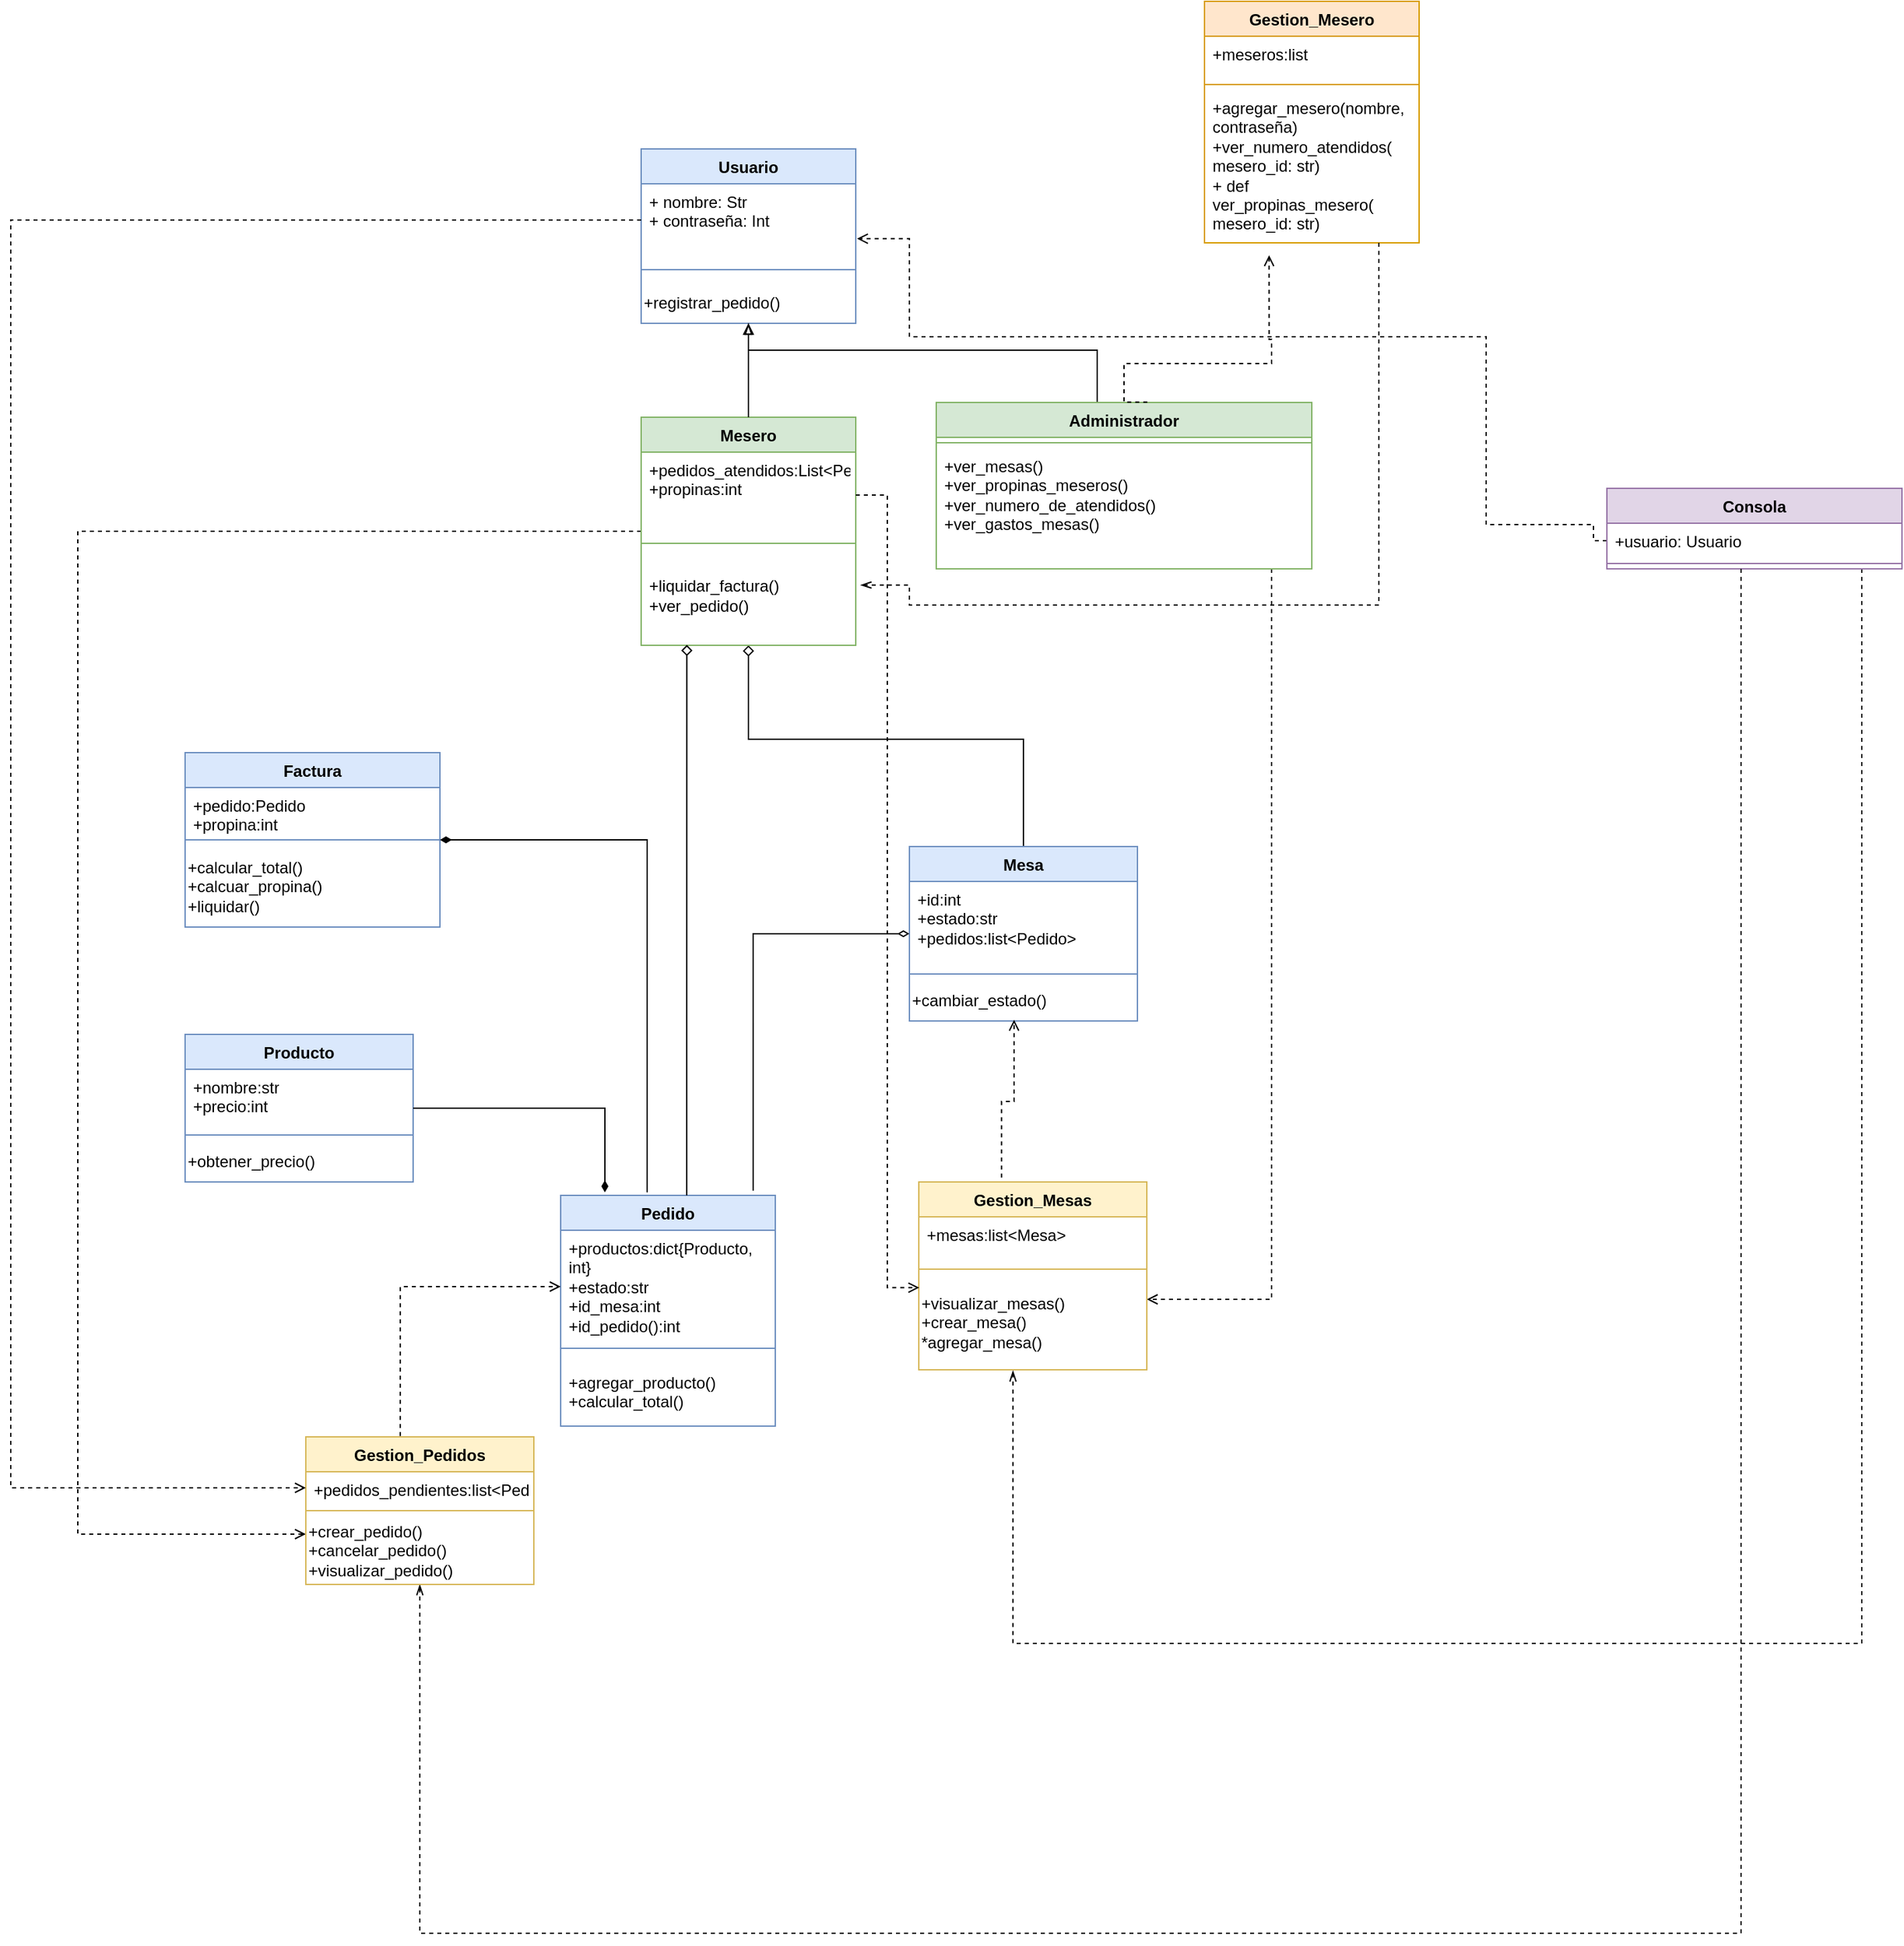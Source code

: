 <mxfile version="24.8.4">
  <diagram id="C5RBs43oDa-KdzZeNtuy" name="Page-1">
    <mxGraphModel dx="1798" dy="2191" grid="1" gridSize="10" guides="1" tooltips="1" connect="1" arrows="1" fold="1" page="1" pageScale="1" pageWidth="827" pageHeight="1169" math="0" shadow="0">
      <root>
        <mxCell id="WIyWlLk6GJQsqaUBKTNV-0" />
        <mxCell id="WIyWlLk6GJQsqaUBKTNV-1" parent="WIyWlLk6GJQsqaUBKTNV-0" />
        <mxCell id="GC1noQBbDsBjb6JdeGm3-1" value="Usuario" style="swimlane;fontStyle=1;align=center;verticalAlign=top;childLayout=stackLayout;horizontal=1;startSize=26;horizontalStack=0;resizeParent=1;resizeParentMax=0;resizeLast=0;collapsible=1;marginBottom=0;whiteSpace=wrap;html=1;fillColor=#dae8fc;strokeColor=#6c8ebf;" parent="WIyWlLk6GJQsqaUBKTNV-1" vertex="1">
          <mxGeometry x="620" y="-10" width="160" height="130" as="geometry" />
        </mxCell>
        <mxCell id="GC1noQBbDsBjb6JdeGm3-2" value="+ nombre: Str&lt;br&gt;+ contraseña: Int" style="text;strokeColor=none;fillColor=none;align=left;verticalAlign=top;spacingLeft=4;spacingRight=4;overflow=hidden;rotatable=0;points=[[0,0.5],[1,0.5]];portConstraint=eastwest;whiteSpace=wrap;html=1;" parent="GC1noQBbDsBjb6JdeGm3-1" vertex="1">
          <mxGeometry y="26" width="160" height="54" as="geometry" />
        </mxCell>
        <mxCell id="GC1noQBbDsBjb6JdeGm3-3" value="" style="line;strokeWidth=1;fillColor=none;align=left;verticalAlign=middle;spacingTop=-1;spacingLeft=3;spacingRight=3;rotatable=0;labelPosition=right;points=[];portConstraint=eastwest;strokeColor=inherit;" parent="GC1noQBbDsBjb6JdeGm3-1" vertex="1">
          <mxGeometry y="80" width="160" height="20" as="geometry" />
        </mxCell>
        <mxCell id="AwK1PLA9xHQt3RoQHDYn-5" value="+registrar_pedido()" style="text;html=1;align=left;verticalAlign=middle;resizable=0;points=[];autosize=1;strokeColor=none;fillColor=none;" parent="GC1noQBbDsBjb6JdeGm3-1" vertex="1">
          <mxGeometry y="100" width="160" height="30" as="geometry" />
        </mxCell>
        <mxCell id="_q9LBVFp5hoLvUS48kMk-9" style="edgeStyle=orthogonalEdgeStyle;rounded=0;orthogonalLoop=1;jettySize=auto;html=1;endArrow=none;endFill=0;startArrow=diamond;startFill=0;strokeWidth=1;targetPerimeterSpacing=0;endSize=6;sourcePerimeterSpacing=0;" parent="WIyWlLk6GJQsqaUBKTNV-1" source="GC1noQBbDsBjb6JdeGm3-9" target="GC1noQBbDsBjb6JdeGm3-33" edge="1">
          <mxGeometry relative="1" as="geometry">
            <Array as="points">
              <mxPoint x="700" y="430" />
              <mxPoint x="905" y="430" />
            </Array>
          </mxGeometry>
        </mxCell>
        <mxCell id="AwK1PLA9xHQt3RoQHDYn-2" style="edgeStyle=orthogonalEdgeStyle;rounded=0;orthogonalLoop=1;jettySize=auto;html=1;entryX=0;entryY=0.25;entryDx=0;entryDy=0;dashed=1;endArrow=open;endFill=0;" parent="WIyWlLk6GJQsqaUBKTNV-1" source="GC1noQBbDsBjb6JdeGm3-9" target="_q9LBVFp5hoLvUS48kMk-25" edge="1">
          <mxGeometry relative="1" as="geometry">
            <Array as="points">
              <mxPoint x="200" y="275" />
              <mxPoint x="200" y="1023" />
            </Array>
          </mxGeometry>
        </mxCell>
        <mxCell id="GC1noQBbDsBjb6JdeGm3-9" value="Mesero" style="swimlane;fontStyle=1;align=center;verticalAlign=top;childLayout=stackLayout;horizontal=1;startSize=26;horizontalStack=0;resizeParent=1;resizeParentMax=0;resizeLast=0;collapsible=1;marginBottom=0;whiteSpace=wrap;html=1;fillColor=#d5e8d4;strokeColor=#82b366;" parent="WIyWlLk6GJQsqaUBKTNV-1" vertex="1">
          <mxGeometry x="620" y="190" width="160" height="170" as="geometry" />
        </mxCell>
        <mxCell id="GC1noQBbDsBjb6JdeGm3-10" value="+pedidos_atendidos:List&amp;lt;Pedido&amp;gt;&lt;div&gt;+propinas:int&lt;/div&gt;" style="text;strokeColor=none;fillColor=none;align=left;verticalAlign=top;spacingLeft=4;spacingRight=4;overflow=hidden;rotatable=0;points=[[0,0.5],[1,0.5]];portConstraint=eastwest;whiteSpace=wrap;html=1;" parent="GC1noQBbDsBjb6JdeGm3-9" vertex="1">
          <mxGeometry y="26" width="160" height="64" as="geometry" />
        </mxCell>
        <mxCell id="GC1noQBbDsBjb6JdeGm3-11" value="" style="line;strokeWidth=1;fillColor=none;align=left;verticalAlign=middle;spacingTop=-1;spacingLeft=3;spacingRight=3;rotatable=0;labelPosition=right;points=[];portConstraint=eastwest;strokeColor=inherit;" parent="GC1noQBbDsBjb6JdeGm3-9" vertex="1">
          <mxGeometry y="90" width="160" height="8" as="geometry" />
        </mxCell>
        <mxCell id="GC1noQBbDsBjb6JdeGm3-12" value="&lt;br&gt;&lt;div&gt;+liquidar_factura()&lt;/div&gt;&lt;div&gt;+ver_pedido()&lt;/div&gt;" style="text;strokeColor=none;fillColor=none;align=left;verticalAlign=top;spacingLeft=4;spacingRight=4;overflow=hidden;rotatable=0;points=[[0,0.5],[1,0.5]];portConstraint=eastwest;whiteSpace=wrap;html=1;" parent="GC1noQBbDsBjb6JdeGm3-9" vertex="1">
          <mxGeometry y="98" width="160" height="72" as="geometry" />
        </mxCell>
        <mxCell id="GC1noQBbDsBjb6JdeGm3-28" value="" style="edgeStyle=orthogonalEdgeStyle;rounded=0;orthogonalLoop=1;jettySize=auto;html=1;exitX=0.5;exitY=0;exitDx=0;exitDy=0;endArrow=blockThin;endFill=0;" parent="WIyWlLk6GJQsqaUBKTNV-1" source="GC1noQBbDsBjb6JdeGm3-9" target="GC1noQBbDsBjb6JdeGm3-1" edge="1">
          <mxGeometry relative="1" as="geometry">
            <mxPoint x="190" y="280" as="sourcePoint" />
            <mxPoint x="423" y="190" as="targetPoint" />
          </mxGeometry>
        </mxCell>
        <mxCell id="GC1noQBbDsBjb6JdeGm3-33" value="Mesa" style="swimlane;fontStyle=1;align=center;verticalAlign=top;childLayout=stackLayout;horizontal=1;startSize=26;horizontalStack=0;resizeParent=1;resizeParentMax=0;resizeLast=0;collapsible=1;marginBottom=0;whiteSpace=wrap;html=1;fillColor=#dae8fc;strokeColor=#6c8ebf;" parent="WIyWlLk6GJQsqaUBKTNV-1" vertex="1">
          <mxGeometry x="820" y="510" width="170" height="130" as="geometry" />
        </mxCell>
        <mxCell id="GC1noQBbDsBjb6JdeGm3-34" value="+id:int&lt;div&gt;+estado:str&lt;/div&gt;&lt;div&gt;+pedidos:list&amp;lt;Pedido&amp;gt;&lt;/div&gt;" style="text;strokeColor=none;fillColor=none;align=left;verticalAlign=top;spacingLeft=4;spacingRight=4;overflow=hidden;rotatable=0;points=[[0,0.5],[1,0.5]];portConstraint=eastwest;whiteSpace=wrap;html=1;" parent="GC1noQBbDsBjb6JdeGm3-33" vertex="1">
          <mxGeometry y="26" width="170" height="64" as="geometry" />
        </mxCell>
        <mxCell id="GC1noQBbDsBjb6JdeGm3-35" value="" style="line;strokeWidth=1;fillColor=none;align=left;verticalAlign=middle;spacingTop=-1;spacingLeft=3;spacingRight=3;rotatable=0;labelPosition=right;points=[];portConstraint=eastwest;strokeColor=inherit;" parent="GC1noQBbDsBjb6JdeGm3-33" vertex="1">
          <mxGeometry y="90" width="170" height="10" as="geometry" />
        </mxCell>
        <mxCell id="aXFTtsicoxvOmSbVlnEq-12" style="edgeStyle=orthogonalEdgeStyle;rounded=0;orthogonalLoop=1;jettySize=auto;html=1;exitX=1;exitY=0.5;exitDx=0;exitDy=0;" parent="GC1noQBbDsBjb6JdeGm3-33" source="GC1noQBbDsBjb6JdeGm3-34" target="GC1noQBbDsBjb6JdeGm3-34" edge="1">
          <mxGeometry relative="1" as="geometry" />
        </mxCell>
        <mxCell id="D_vmMvLf3otyweFtX5BO-4" value="&lt;div style=&quot;&quot;&gt;+cambiar_estado()&lt;/div&gt;" style="text;html=1;align=left;verticalAlign=middle;whiteSpace=wrap;rounded=0;" parent="GC1noQBbDsBjb6JdeGm3-33" vertex="1">
          <mxGeometry y="100" width="170" height="30" as="geometry" />
        </mxCell>
        <mxCell id="GC1noQBbDsBjb6JdeGm3-37" value="Factura" style="swimlane;fontStyle=1;align=center;verticalAlign=top;childLayout=stackLayout;horizontal=1;startSize=26;horizontalStack=0;resizeParent=1;resizeParentMax=0;resizeLast=0;collapsible=1;marginBottom=0;whiteSpace=wrap;html=1;fillColor=#dae8fc;strokeColor=#6c8ebf;" parent="WIyWlLk6GJQsqaUBKTNV-1" vertex="1">
          <mxGeometry x="280" y="440" width="190" height="130" as="geometry">
            <mxRectangle x="460" y="380" width="80" height="30" as="alternateBounds" />
          </mxGeometry>
        </mxCell>
        <mxCell id="GC1noQBbDsBjb6JdeGm3-38" value="+pedido:Pedido&lt;div&gt;+propina:int&lt;/div&gt;&lt;div&gt;&lt;br&gt;&lt;/div&gt;" style="text;strokeColor=none;fillColor=none;align=left;verticalAlign=top;spacingLeft=4;spacingRight=4;overflow=hidden;rotatable=0;points=[[0,0.5],[1,0.5]];portConstraint=eastwest;whiteSpace=wrap;html=1;" parent="GC1noQBbDsBjb6JdeGm3-37" vertex="1">
          <mxGeometry y="26" width="190" height="34" as="geometry" />
        </mxCell>
        <mxCell id="GC1noQBbDsBjb6JdeGm3-39" value="" style="line;strokeWidth=1;fillColor=none;align=left;verticalAlign=middle;spacingTop=-1;spacingLeft=3;spacingRight=3;rotatable=0;labelPosition=right;points=[];portConstraint=eastwest;strokeColor=inherit;" parent="GC1noQBbDsBjb6JdeGm3-37" vertex="1">
          <mxGeometry y="60" width="190" height="10" as="geometry" />
        </mxCell>
        <mxCell id="UrpaTmzszv_Nnxscq-q1-3" value="+calcular_total()&lt;div&gt;+calcuar_propina()&lt;/div&gt;&lt;div&gt;+liquidar()&lt;/div&gt;" style="text;html=1;align=left;verticalAlign=middle;resizable=0;points=[];autosize=1;strokeColor=none;fillColor=none;" parent="GC1noQBbDsBjb6JdeGm3-37" vertex="1">
          <mxGeometry y="70" width="190" height="60" as="geometry" />
        </mxCell>
        <mxCell id="K2z4lvXx12BIsaSF6ZAN-5" style="edgeStyle=orthogonalEdgeStyle;rounded=0;orthogonalLoop=1;jettySize=auto;html=1;exitX=0.5;exitY=0;exitDx=0;exitDy=0;endArrow=block;endFill=0;" parent="WIyWlLk6GJQsqaUBKTNV-1" source="GC1noQBbDsBjb6JdeGm3-43" target="GC1noQBbDsBjb6JdeGm3-1" edge="1">
          <mxGeometry relative="1" as="geometry">
            <Array as="points">
              <mxPoint x="960" y="140" />
              <mxPoint x="700" y="140" />
            </Array>
          </mxGeometry>
        </mxCell>
        <mxCell id="AwK1PLA9xHQt3RoQHDYn-3" style="edgeStyle=orthogonalEdgeStyle;rounded=0;orthogonalLoop=1;jettySize=auto;html=1;entryX=1;entryY=0.25;entryDx=0;entryDy=0;dashed=1;endArrow=open;endFill=0;" parent="WIyWlLk6GJQsqaUBKTNV-1" source="GC1noQBbDsBjb6JdeGm3-43" target="_q9LBVFp5hoLvUS48kMk-20" edge="1">
          <mxGeometry relative="1" as="geometry">
            <Array as="points">
              <mxPoint x="1090" y="848" />
            </Array>
          </mxGeometry>
        </mxCell>
        <mxCell id="GC1noQBbDsBjb6JdeGm3-43" value="Administrador" style="swimlane;fontStyle=1;align=center;verticalAlign=top;childLayout=stackLayout;horizontal=1;startSize=26;horizontalStack=0;resizeParent=1;resizeParentMax=0;resizeLast=0;collapsible=1;marginBottom=0;whiteSpace=wrap;html=1;fillColor=#d5e8d4;strokeColor=#82b366;" parent="WIyWlLk6GJQsqaUBKTNV-1" vertex="1">
          <mxGeometry x="840" y="179" width="280" height="124" as="geometry" />
        </mxCell>
        <mxCell id="GC1noQBbDsBjb6JdeGm3-45" value="" style="line;strokeWidth=1;fillColor=none;align=left;verticalAlign=middle;spacingTop=-1;spacingLeft=3;spacingRight=3;rotatable=0;labelPosition=right;points=[];portConstraint=eastwest;strokeColor=inherit;" parent="GC1noQBbDsBjb6JdeGm3-43" vertex="1">
          <mxGeometry y="26" width="280" height="8" as="geometry" />
        </mxCell>
        <mxCell id="D_vmMvLf3otyweFtX5BO-21" value="&lt;div&gt;+ver_mesas()&lt;/div&gt;&lt;div&gt;+ver_propinas_meseros()&lt;/div&gt;&lt;div&gt;+ver_numero_de_atendidos()&lt;/div&gt;&lt;div&gt;+ver_gastos_mesas()&lt;/div&gt;" style="text;strokeColor=none;fillColor=none;align=left;verticalAlign=top;spacingLeft=4;spacingRight=4;overflow=hidden;rotatable=0;points=[[0,0.5],[1,0.5]];portConstraint=eastwest;whiteSpace=wrap;html=1;" parent="GC1noQBbDsBjb6JdeGm3-43" vertex="1">
          <mxGeometry y="34" width="280" height="90" as="geometry" />
        </mxCell>
        <mxCell id="aXFTtsicoxvOmSbVlnEq-7" value="Pedido" style="swimlane;fontStyle=1;align=center;verticalAlign=top;childLayout=stackLayout;horizontal=1;startSize=26;horizontalStack=0;resizeParent=1;resizeParentMax=0;resizeLast=0;collapsible=1;marginBottom=0;whiteSpace=wrap;html=1;fillColor=#dae8fc;strokeColor=#6c8ebf;" parent="WIyWlLk6GJQsqaUBKTNV-1" vertex="1">
          <mxGeometry x="560" y="770" width="160" height="172" as="geometry" />
        </mxCell>
        <mxCell id="aXFTtsicoxvOmSbVlnEq-8" value="+productos:dict{Producto, int}&lt;div&gt;+estado:str&lt;/div&gt;&lt;div&gt;+id_mesa:int&lt;/div&gt;&lt;div&gt;+id_pedido():int&lt;/div&gt;&lt;div&gt;&lt;br&gt;&lt;/div&gt;" style="text;strokeColor=none;fillColor=none;align=left;verticalAlign=top;spacingLeft=4;spacingRight=4;overflow=hidden;rotatable=0;points=[[0,0.5],[1,0.5]];portConstraint=eastwest;whiteSpace=wrap;html=1;" parent="aXFTtsicoxvOmSbVlnEq-7" vertex="1">
          <mxGeometry y="26" width="160" height="84" as="geometry" />
        </mxCell>
        <mxCell id="aXFTtsicoxvOmSbVlnEq-9" value="" style="line;strokeWidth=1;fillColor=none;align=left;verticalAlign=middle;spacingTop=-1;spacingLeft=3;spacingRight=3;rotatable=0;labelPosition=right;points=[];portConstraint=eastwest;strokeColor=inherit;" parent="aXFTtsicoxvOmSbVlnEq-7" vertex="1">
          <mxGeometry y="110" width="160" height="8" as="geometry" />
        </mxCell>
        <mxCell id="KiSXMFfGmew6p7GJJQjr-1" value="&amp;nbsp;" style="text;strokeColor=none;fillColor=none;align=left;verticalAlign=top;spacingLeft=4;spacingRight=4;overflow=hidden;rotatable=0;points=[[0,0.5],[1,0.5]];portConstraint=eastwest;whiteSpace=wrap;html=1;" parent="aXFTtsicoxvOmSbVlnEq-7" vertex="1">
          <mxGeometry y="118" width="160" height="8" as="geometry" />
        </mxCell>
        <mxCell id="014ycoSJVARVpkN1K0rT-15" value="&lt;div&gt;+agregar_producto()&lt;/div&gt;&lt;div&gt;+calcular_total()&lt;/div&gt;" style="text;strokeColor=none;fillColor=none;align=left;verticalAlign=top;spacingLeft=4;spacingRight=4;overflow=hidden;rotatable=0;points=[[0,0.5],[1,0.5]];portConstraint=eastwest;whiteSpace=wrap;html=1;" parent="aXFTtsicoxvOmSbVlnEq-7" vertex="1">
          <mxGeometry y="126" width="160" height="46" as="geometry" />
        </mxCell>
        <mxCell id="aJq0xD9XhWWVZbfKdHQB-1" style="edgeStyle=orthogonalEdgeStyle;rounded=0;orthogonalLoop=1;jettySize=auto;html=1;dashed=1;endArrow=open;endFill=0;entryX=0.459;entryY=0.971;entryDx=0;entryDy=0;entryPerimeter=0;exitX=0.363;exitY=0.02;exitDx=0;exitDy=0;exitPerimeter=0;" parent="WIyWlLk6GJQsqaUBKTNV-1" source="_q9LBVFp5hoLvUS48kMk-16" target="D_vmMvLf3otyweFtX5BO-4" edge="1">
          <mxGeometry relative="1" as="geometry">
            <mxPoint x="780" y="1008" as="targetPoint" />
            <mxPoint x="901" y="760" as="sourcePoint" />
          </mxGeometry>
        </mxCell>
        <mxCell id="_q9LBVFp5hoLvUS48kMk-7" style="edgeStyle=orthogonalEdgeStyle;rounded=0;orthogonalLoop=1;jettySize=auto;html=1;entryX=0;entryY=0.5;entryDx=0;entryDy=0;dashed=1;endArrow=open;endFill=0;exitX=0.414;exitY=-0.006;exitDx=0;exitDy=0;exitPerimeter=0;" parent="WIyWlLk6GJQsqaUBKTNV-1" source="_q9LBVFp5hoLvUS48kMk-21" target="aXFTtsicoxvOmSbVlnEq-8" edge="1">
          <mxGeometry relative="1" as="geometry">
            <mxPoint x="440" y="962" as="sourcePoint" />
          </mxGeometry>
        </mxCell>
        <mxCell id="Yt6F-12n9AbqHnniY_Dx-0" value="Gestion_Mesero&lt;div&gt;&lt;br&gt;&lt;/div&gt;" style="swimlane;fontStyle=1;align=center;verticalAlign=top;childLayout=stackLayout;horizontal=1;startSize=26;horizontalStack=0;resizeParent=1;resizeParentMax=0;resizeLast=0;collapsible=1;marginBottom=0;whiteSpace=wrap;html=1;fillColor=#ffe6cc;strokeColor=#d79b00;" parent="WIyWlLk6GJQsqaUBKTNV-1" vertex="1">
          <mxGeometry x="1040" y="-120" width="160" height="180" as="geometry" />
        </mxCell>
        <mxCell id="U9fKYfC1i6cyhhxphxaI-0" value="+meseros:list" style="text;strokeColor=none;fillColor=none;align=left;verticalAlign=top;spacingLeft=4;spacingRight=4;overflow=hidden;rotatable=0;points=[[0,0.5],[1,0.5]];portConstraint=eastwest;whiteSpace=wrap;html=1;" parent="Yt6F-12n9AbqHnniY_Dx-0" vertex="1">
          <mxGeometry y="26" width="160" height="32" as="geometry" />
        </mxCell>
        <mxCell id="Yt6F-12n9AbqHnniY_Dx-2" value="" style="line;strokeWidth=1;fillColor=none;align=left;verticalAlign=middle;spacingTop=-1;spacingLeft=3;spacingRight=3;rotatable=0;labelPosition=right;points=[];portConstraint=eastwest;strokeColor=inherit;" parent="Yt6F-12n9AbqHnniY_Dx-0" vertex="1">
          <mxGeometry y="58" width="160" height="8" as="geometry" />
        </mxCell>
        <mxCell id="Yt6F-12n9AbqHnniY_Dx-3" value="+agregar_mesero(nombre, contraseña)&lt;div&gt;+ver_numero_atendidos( mesero_id: str)&lt;/div&gt;&lt;div&gt;+&amp;nbsp;def ver_propinas_mesero( mesero_id: str)&lt;/div&gt;" style="text;strokeColor=none;fillColor=none;align=left;verticalAlign=top;spacingLeft=4;spacingRight=4;overflow=hidden;rotatable=0;points=[[0,0.5],[1,0.5]];portConstraint=eastwest;whiteSpace=wrap;html=1;" parent="Yt6F-12n9AbqHnniY_Dx-0" vertex="1">
          <mxGeometry y="66" width="160" height="114" as="geometry" />
        </mxCell>
        <mxCell id="Yt6F-12n9AbqHnniY_Dx-11" style="edgeStyle=orthogonalEdgeStyle;rounded=0;orthogonalLoop=1;jettySize=auto;html=1;endArrow=openThin;endFill=0;dashed=1;entryX=1.023;entryY=0.376;entryDx=0;entryDy=0;entryPerimeter=0;" parent="WIyWlLk6GJQsqaUBKTNV-1" source="Yt6F-12n9AbqHnniY_Dx-0" target="GC1noQBbDsBjb6JdeGm3-12" edge="1">
          <mxGeometry relative="1" as="geometry">
            <mxPoint x="1241" y="54" as="sourcePoint" />
            <mxPoint x="1070" y="54" as="targetPoint" />
            <Array as="points">
              <mxPoint x="1170" y="330" />
              <mxPoint x="820" y="330" />
              <mxPoint x="820" y="315" />
            </Array>
          </mxGeometry>
        </mxCell>
        <mxCell id="KiSXMFfGmew6p7GJJQjr-6" style="edgeStyle=orthogonalEdgeStyle;rounded=0;orthogonalLoop=1;jettySize=auto;html=1;dashed=1;endArrow=open;endFill=0;exitX=0;exitY=0.5;exitDx=0;exitDy=0;entryX=1.006;entryY=0.758;entryDx=0;entryDy=0;entryPerimeter=0;" parent="WIyWlLk6GJQsqaUBKTNV-1" source="KiSXMFfGmew6p7GJJQjr-3" target="GC1noQBbDsBjb6JdeGm3-2" edge="1">
          <mxGeometry relative="1" as="geometry">
            <mxPoint x="1330" y="280" as="sourcePoint" />
            <Array as="points">
              <mxPoint x="1330" y="282" />
              <mxPoint x="1330" y="270" />
              <mxPoint x="1250" y="270" />
              <mxPoint x="1250" y="130" />
              <mxPoint x="820" y="130" />
              <mxPoint x="820" y="57" />
            </Array>
          </mxGeometry>
        </mxCell>
        <mxCell id="014ycoSJVARVpkN1K0rT-4" style="edgeStyle=orthogonalEdgeStyle;rounded=0;orthogonalLoop=1;jettySize=auto;html=1;dashed=1;endArrow=openThin;endFill=0;entryX=0.413;entryY=1.01;entryDx=0;entryDy=0;entryPerimeter=0;" parent="WIyWlLk6GJQsqaUBKTNV-1" source="KiSXMFfGmew6p7GJJQjr-2" target="_q9LBVFp5hoLvUS48kMk-20" edge="1">
          <mxGeometry relative="1" as="geometry">
            <Array as="points">
              <mxPoint x="1530" y="1104" />
              <mxPoint x="897" y="1104" />
            </Array>
            <mxPoint x="900.0" y="874" as="targetPoint" />
          </mxGeometry>
        </mxCell>
        <mxCell id="KiSXMFfGmew6p7GJJQjr-2" value="Consola" style="swimlane;fontStyle=1;align=center;verticalAlign=top;childLayout=stackLayout;horizontal=1;startSize=26;horizontalStack=0;resizeParent=1;resizeParentMax=0;resizeLast=0;collapsible=1;marginBottom=0;whiteSpace=wrap;html=1;fillColor=#e1d5e7;strokeColor=#9673a6;" parent="WIyWlLk6GJQsqaUBKTNV-1" vertex="1">
          <mxGeometry x="1340" y="243" width="220" height="60" as="geometry" />
        </mxCell>
        <mxCell id="KiSXMFfGmew6p7GJJQjr-3" value="+usuario: Usuario" style="text;strokeColor=none;fillColor=none;align=left;verticalAlign=top;spacingLeft=4;spacingRight=4;overflow=hidden;rotatable=0;points=[[0,0.5],[1,0.5]];portConstraint=eastwest;whiteSpace=wrap;html=1;" parent="KiSXMFfGmew6p7GJJQjr-2" vertex="1">
          <mxGeometry y="26" width="220" height="26" as="geometry" />
        </mxCell>
        <mxCell id="KiSXMFfGmew6p7GJJQjr-4" value="" style="line;strokeWidth=1;fillColor=none;align=left;verticalAlign=middle;spacingTop=-1;spacingLeft=3;spacingRight=3;rotatable=0;labelPosition=right;points=[];portConstraint=eastwest;strokeColor=inherit;" parent="KiSXMFfGmew6p7GJJQjr-2" vertex="1">
          <mxGeometry y="52" width="220" height="8" as="geometry" />
        </mxCell>
        <mxCell id="014ycoSJVARVpkN1K0rT-5" style="edgeStyle=orthogonalEdgeStyle;rounded=0;orthogonalLoop=1;jettySize=auto;html=1;dashed=1;endArrow=openThin;endFill=0;entryX=0.5;entryY=1;entryDx=0;entryDy=0;" parent="WIyWlLk6GJQsqaUBKTNV-1" source="KiSXMFfGmew6p7GJJQjr-2" target="_q9LBVFp5hoLvUS48kMk-25" edge="1">
          <mxGeometry relative="1" as="geometry">
            <Array as="points">
              <mxPoint x="1440" y="1320" />
              <mxPoint x="455" y="1320" />
            </Array>
            <mxPoint x="470" y="1002" as="targetPoint" />
          </mxGeometry>
        </mxCell>
        <mxCell id="_q9LBVFp5hoLvUS48kMk-1" value="Producto&lt;div&gt;&lt;br&gt;&lt;/div&gt;" style="swimlane;fontStyle=1;align=center;verticalAlign=top;childLayout=stackLayout;horizontal=1;startSize=26;horizontalStack=0;resizeParent=1;resizeParentMax=0;resizeLast=0;collapsible=1;marginBottom=0;whiteSpace=wrap;html=1;fillColor=#dae8fc;strokeColor=#6c8ebf;" parent="WIyWlLk6GJQsqaUBKTNV-1" vertex="1">
          <mxGeometry x="280" y="650" width="170" height="110" as="geometry" />
        </mxCell>
        <mxCell id="_q9LBVFp5hoLvUS48kMk-2" value="+nombre:str&lt;div&gt;+precio:int&lt;/div&gt;" style="text;strokeColor=none;fillColor=none;align=left;verticalAlign=top;spacingLeft=4;spacingRight=4;overflow=hidden;rotatable=0;points=[[0,0.5],[1,0.5]];portConstraint=eastwest;whiteSpace=wrap;html=1;" parent="_q9LBVFp5hoLvUS48kMk-1" vertex="1">
          <mxGeometry y="26" width="170" height="44" as="geometry" />
        </mxCell>
        <mxCell id="_q9LBVFp5hoLvUS48kMk-3" value="" style="line;strokeWidth=1;fillColor=none;align=left;verticalAlign=middle;spacingTop=-1;spacingLeft=3;spacingRight=3;rotatable=0;labelPosition=right;points=[];portConstraint=eastwest;strokeColor=inherit;" parent="_q9LBVFp5hoLvUS48kMk-1" vertex="1">
          <mxGeometry y="70" width="170" height="10" as="geometry" />
        </mxCell>
        <mxCell id="_q9LBVFp5hoLvUS48kMk-4" style="edgeStyle=orthogonalEdgeStyle;rounded=0;orthogonalLoop=1;jettySize=auto;html=1;exitX=1;exitY=0.5;exitDx=0;exitDy=0;" parent="_q9LBVFp5hoLvUS48kMk-1" source="_q9LBVFp5hoLvUS48kMk-2" target="_q9LBVFp5hoLvUS48kMk-2" edge="1">
          <mxGeometry relative="1" as="geometry" />
        </mxCell>
        <mxCell id="_q9LBVFp5hoLvUS48kMk-5" value="&lt;div style=&quot;&quot;&gt;+obtener_precio()&lt;/div&gt;" style="text;html=1;align=left;verticalAlign=middle;whiteSpace=wrap;rounded=0;" parent="_q9LBVFp5hoLvUS48kMk-1" vertex="1">
          <mxGeometry y="80" width="170" height="30" as="geometry" />
        </mxCell>
        <mxCell id="_q9LBVFp5hoLvUS48kMk-11" style="edgeStyle=orthogonalEdgeStyle;rounded=0;orthogonalLoop=1;jettySize=auto;html=1;entryX=0.213;entryY=0.995;entryDx=0;entryDy=0;entryPerimeter=0;endArrow=diamond;endFill=0;" parent="WIyWlLk6GJQsqaUBKTNV-1" source="aXFTtsicoxvOmSbVlnEq-7" target="GC1noQBbDsBjb6JdeGm3-12" edge="1">
          <mxGeometry relative="1" as="geometry">
            <Array as="points">
              <mxPoint x="654" y="670" />
              <mxPoint x="654" y="670" />
            </Array>
          </mxGeometry>
        </mxCell>
        <mxCell id="_q9LBVFp5hoLvUS48kMk-12" style="edgeStyle=orthogonalEdgeStyle;rounded=0;orthogonalLoop=1;jettySize=auto;html=1;entryX=0.897;entryY=-0.02;entryDx=0;entryDy=0;entryPerimeter=0;endArrow=none;endFill=0;startArrow=diamondThin;startFill=0;" parent="WIyWlLk6GJQsqaUBKTNV-1" source="GC1noQBbDsBjb6JdeGm3-33" target="aXFTtsicoxvOmSbVlnEq-7" edge="1">
          <mxGeometry relative="1" as="geometry" />
        </mxCell>
        <mxCell id="_q9LBVFp5hoLvUS48kMk-13" style="edgeStyle=orthogonalEdgeStyle;rounded=0;orthogonalLoop=1;jettySize=auto;html=1;entryX=0.206;entryY=-0.013;entryDx=0;entryDy=0;entryPerimeter=0;endArrow=diamondThin;endFill=1;startArrow=none;startFill=0;" parent="WIyWlLk6GJQsqaUBKTNV-1" source="_q9LBVFp5hoLvUS48kMk-1" target="aXFTtsicoxvOmSbVlnEq-7" edge="1">
          <mxGeometry relative="1" as="geometry" />
        </mxCell>
        <mxCell id="_q9LBVFp5hoLvUS48kMk-14" style="edgeStyle=orthogonalEdgeStyle;rounded=0;orthogonalLoop=1;jettySize=auto;html=1;entryX=0.403;entryY=-0.013;entryDx=0;entryDy=0;entryPerimeter=0;endArrow=none;endFill=0;startArrow=diamondThin;startFill=1;" parent="WIyWlLk6GJQsqaUBKTNV-1" source="GC1noQBbDsBjb6JdeGm3-37" target="aXFTtsicoxvOmSbVlnEq-7" edge="1">
          <mxGeometry relative="1" as="geometry" />
        </mxCell>
        <mxCell id="_q9LBVFp5hoLvUS48kMk-16" value="Gestion_Mesas" style="swimlane;fontStyle=1;align=center;verticalAlign=top;childLayout=stackLayout;horizontal=1;startSize=26;horizontalStack=0;resizeParent=1;resizeParentMax=0;resizeLast=0;collapsible=1;marginBottom=0;whiteSpace=wrap;html=1;fillColor=#fff2cc;strokeColor=#d6b656;" parent="WIyWlLk6GJQsqaUBKTNV-1" vertex="1">
          <mxGeometry x="827" y="760" width="170" height="140" as="geometry" />
        </mxCell>
        <mxCell id="_q9LBVFp5hoLvUS48kMk-17" value="+mesas:list&amp;lt;Mesa&amp;gt;" style="text;strokeColor=none;fillColor=none;align=left;verticalAlign=top;spacingLeft=4;spacingRight=4;overflow=hidden;rotatable=0;points=[[0,0.5],[1,0.5]];portConstraint=eastwest;whiteSpace=wrap;html=1;" parent="_q9LBVFp5hoLvUS48kMk-16" vertex="1">
          <mxGeometry y="26" width="170" height="34" as="geometry" />
        </mxCell>
        <mxCell id="_q9LBVFp5hoLvUS48kMk-18" value="" style="line;strokeWidth=1;fillColor=none;align=left;verticalAlign=middle;spacingTop=-1;spacingLeft=3;spacingRight=3;rotatable=0;labelPosition=right;points=[];portConstraint=eastwest;strokeColor=inherit;" parent="_q9LBVFp5hoLvUS48kMk-16" vertex="1">
          <mxGeometry y="60" width="170" height="10" as="geometry" />
        </mxCell>
        <mxCell id="_q9LBVFp5hoLvUS48kMk-19" style="edgeStyle=orthogonalEdgeStyle;rounded=0;orthogonalLoop=1;jettySize=auto;html=1;exitX=1;exitY=0.5;exitDx=0;exitDy=0;" parent="_q9LBVFp5hoLvUS48kMk-16" source="_q9LBVFp5hoLvUS48kMk-17" target="_q9LBVFp5hoLvUS48kMk-17" edge="1">
          <mxGeometry relative="1" as="geometry" />
        </mxCell>
        <mxCell id="_q9LBVFp5hoLvUS48kMk-20" value="&lt;div style=&quot;&quot;&gt;+visualizar_mesas()&lt;/div&gt;&lt;div style=&quot;&quot;&gt;+crear_mesa()&lt;/div&gt;&lt;div style=&quot;&quot;&gt;*agregar_mesa()&lt;/div&gt;" style="text;html=1;align=left;verticalAlign=middle;whiteSpace=wrap;rounded=0;" parent="_q9LBVFp5hoLvUS48kMk-16" vertex="1">
          <mxGeometry y="70" width="170" height="70" as="geometry" />
        </mxCell>
        <mxCell id="_q9LBVFp5hoLvUS48kMk-21" value="Gestion_Pedidos" style="swimlane;fontStyle=1;align=center;verticalAlign=top;childLayout=stackLayout;horizontal=1;startSize=26;horizontalStack=0;resizeParent=1;resizeParentMax=0;resizeLast=0;collapsible=1;marginBottom=0;whiteSpace=wrap;html=1;fillColor=#fff2cc;strokeColor=#d6b656;" parent="WIyWlLk6GJQsqaUBKTNV-1" vertex="1">
          <mxGeometry x="370" y="950" width="170" height="110" as="geometry" />
        </mxCell>
        <mxCell id="_q9LBVFp5hoLvUS48kMk-22" value="+pedidos_pendientes:list&amp;lt;Pedido&amp;gt;" style="text;strokeColor=none;fillColor=none;align=left;verticalAlign=top;spacingLeft=4;spacingRight=4;overflow=hidden;rotatable=0;points=[[0,0.5],[1,0.5]];portConstraint=eastwest;whiteSpace=wrap;html=1;" parent="_q9LBVFp5hoLvUS48kMk-21" vertex="1">
          <mxGeometry y="26" width="170" height="24" as="geometry" />
        </mxCell>
        <mxCell id="_q9LBVFp5hoLvUS48kMk-23" value="" style="line;strokeWidth=1;fillColor=none;align=left;verticalAlign=middle;spacingTop=-1;spacingLeft=3;spacingRight=3;rotatable=0;labelPosition=right;points=[];portConstraint=eastwest;strokeColor=inherit;" parent="_q9LBVFp5hoLvUS48kMk-21" vertex="1">
          <mxGeometry y="50" width="170" height="10" as="geometry" />
        </mxCell>
        <mxCell id="_q9LBVFp5hoLvUS48kMk-24" style="edgeStyle=orthogonalEdgeStyle;rounded=0;orthogonalLoop=1;jettySize=auto;html=1;exitX=1;exitY=0.5;exitDx=0;exitDy=0;" parent="_q9LBVFp5hoLvUS48kMk-21" source="_q9LBVFp5hoLvUS48kMk-22" target="_q9LBVFp5hoLvUS48kMk-22" edge="1">
          <mxGeometry relative="1" as="geometry" />
        </mxCell>
        <mxCell id="_q9LBVFp5hoLvUS48kMk-25" value="&lt;div style=&quot;&quot;&gt;+crear_pedido()&lt;/div&gt;&lt;div style=&quot;&quot;&gt;+cancelar_pedido()&lt;/div&gt;&lt;div style=&quot;&quot;&gt;+visualizar_pedido()&lt;/div&gt;" style="text;html=1;align=left;verticalAlign=middle;whiteSpace=wrap;rounded=0;" parent="_q9LBVFp5hoLvUS48kMk-21" vertex="1">
          <mxGeometry y="60" width="170" height="50" as="geometry" />
        </mxCell>
        <mxCell id="AwK1PLA9xHQt3RoQHDYn-6" style="edgeStyle=orthogonalEdgeStyle;rounded=0;orthogonalLoop=1;jettySize=auto;html=1;entryX=0;entryY=0.5;entryDx=0;entryDy=0;dashed=1;endArrow=open;endFill=0;" parent="WIyWlLk6GJQsqaUBKTNV-1" source="GC1noQBbDsBjb6JdeGm3-2" target="_q9LBVFp5hoLvUS48kMk-22" edge="1">
          <mxGeometry relative="1" as="geometry">
            <mxPoint x="580" y="43" as="targetPoint" />
            <Array as="points">
              <mxPoint x="150" y="43" />
              <mxPoint x="150" y="988" />
            </Array>
          </mxGeometry>
        </mxCell>
        <mxCell id="AwK1PLA9xHQt3RoQHDYn-7" style="edgeStyle=orthogonalEdgeStyle;rounded=0;orthogonalLoop=1;jettySize=auto;html=1;entryX=0.002;entryY=0.125;entryDx=0;entryDy=0;entryPerimeter=0;dashed=1;endArrow=open;endFill=0;" parent="WIyWlLk6GJQsqaUBKTNV-1" source="GC1noQBbDsBjb6JdeGm3-10" target="_q9LBVFp5hoLvUS48kMk-20" edge="1">
          <mxGeometry relative="1" as="geometry" />
        </mxCell>
        <mxCell id="FQ_62EcQZjEltmjLY3DI-0" style="edgeStyle=orthogonalEdgeStyle;rounded=0;orthogonalLoop=1;jettySize=auto;html=1;entryX=0.301;entryY=1.081;entryDx=0;entryDy=0;entryPerimeter=0;dashed=1;endArrow=open;endFill=0;exitX=0.562;exitY=-0.002;exitDx=0;exitDy=0;exitPerimeter=0;" edge="1" parent="WIyWlLk6GJQsqaUBKTNV-1" source="GC1noQBbDsBjb6JdeGm3-43" target="Yt6F-12n9AbqHnniY_Dx-3">
          <mxGeometry relative="1" as="geometry">
            <Array as="points">
              <mxPoint x="980" y="179" />
              <mxPoint x="980" y="150" />
              <mxPoint x="1090" y="150" />
              <mxPoint x="1090" y="132" />
              <mxPoint x="1088" y="132" />
            </Array>
          </mxGeometry>
        </mxCell>
      </root>
    </mxGraphModel>
  </diagram>
</mxfile>

